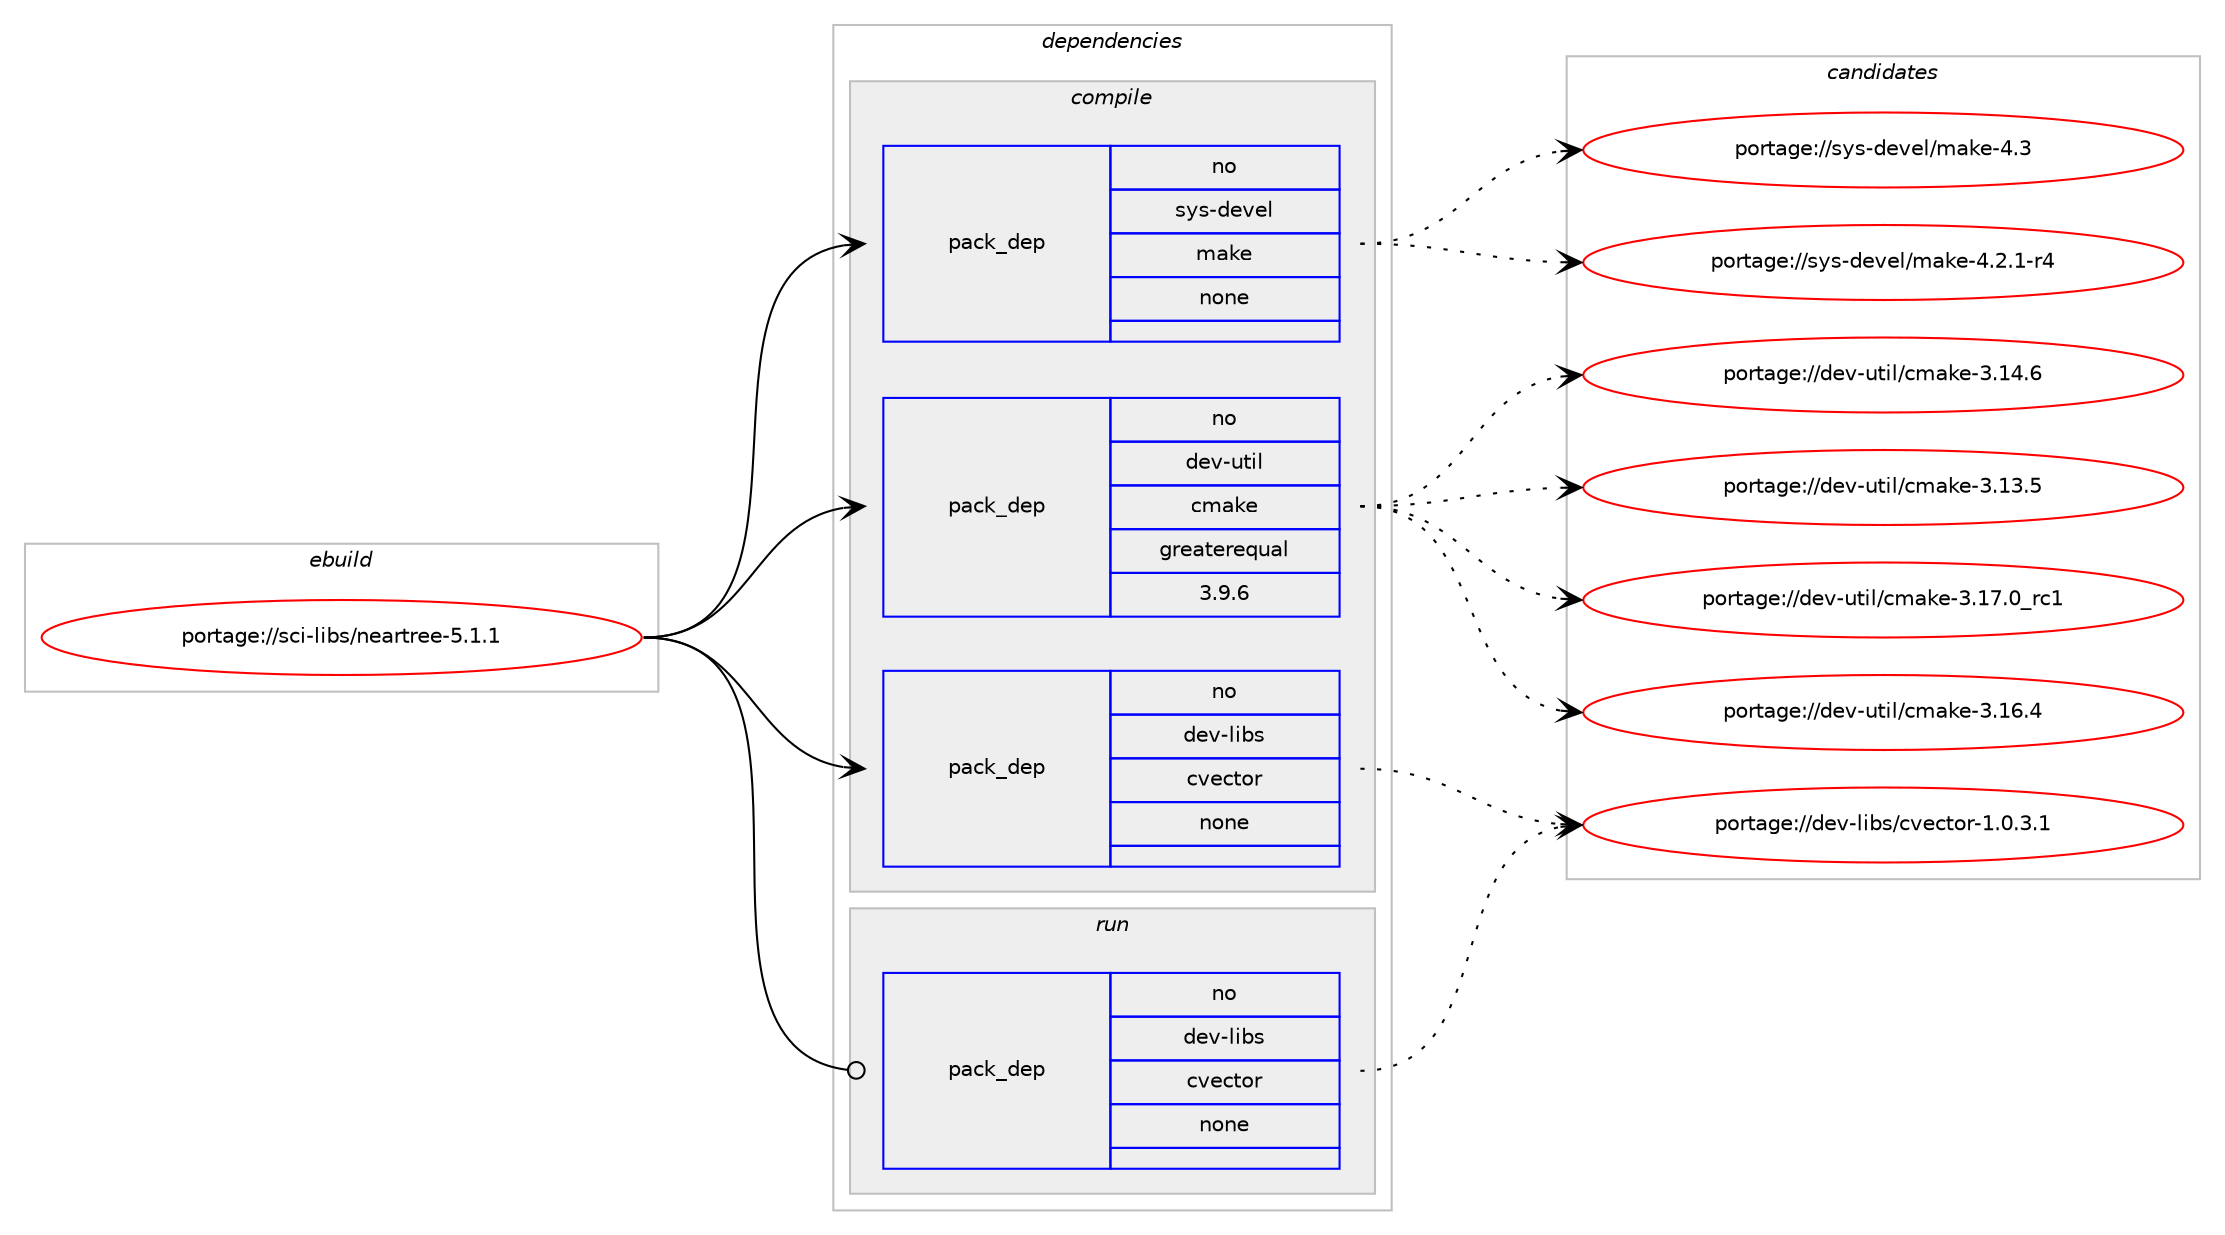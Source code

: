 digraph prolog {

# *************
# Graph options
# *************

newrank=true;
concentrate=true;
compound=true;
graph [rankdir=LR,fontname=Helvetica,fontsize=10,ranksep=1.5];#, ranksep=2.5, nodesep=0.2];
edge  [arrowhead=vee];
node  [fontname=Helvetica,fontsize=10];

# **********
# The ebuild
# **********

subgraph cluster_leftcol {
color=gray;
rank=same;
label=<<i>ebuild</i>>;
id [label="portage://sci-libs/neartree-5.1.1", color=red, width=4, href="../sci-libs/neartree-5.1.1.svg"];
}

# ****************
# The dependencies
# ****************

subgraph cluster_midcol {
color=gray;
label=<<i>dependencies</i>>;
subgraph cluster_compile {
fillcolor="#eeeeee";
style=filled;
label=<<i>compile</i>>;
subgraph pack40627 {
dependency52805 [label=<<TABLE BORDER="0" CELLBORDER="1" CELLSPACING="0" CELLPADDING="4" WIDTH="220"><TR><TD ROWSPAN="6" CELLPADDING="30">pack_dep</TD></TR><TR><TD WIDTH="110">no</TD></TR><TR><TD>dev-libs</TD></TR><TR><TD>cvector</TD></TR><TR><TD>none</TD></TR><TR><TD></TD></TR></TABLE>>, shape=none, color=blue];
}
id:e -> dependency52805:w [weight=20,style="solid",arrowhead="vee"];
subgraph pack40628 {
dependency52806 [label=<<TABLE BORDER="0" CELLBORDER="1" CELLSPACING="0" CELLPADDING="4" WIDTH="220"><TR><TD ROWSPAN="6" CELLPADDING="30">pack_dep</TD></TR><TR><TD WIDTH="110">no</TD></TR><TR><TD>dev-util</TD></TR><TR><TD>cmake</TD></TR><TR><TD>greaterequal</TD></TR><TR><TD>3.9.6</TD></TR></TABLE>>, shape=none, color=blue];
}
id:e -> dependency52806:w [weight=20,style="solid",arrowhead="vee"];
subgraph pack40629 {
dependency52807 [label=<<TABLE BORDER="0" CELLBORDER="1" CELLSPACING="0" CELLPADDING="4" WIDTH="220"><TR><TD ROWSPAN="6" CELLPADDING="30">pack_dep</TD></TR><TR><TD WIDTH="110">no</TD></TR><TR><TD>sys-devel</TD></TR><TR><TD>make</TD></TR><TR><TD>none</TD></TR><TR><TD></TD></TR></TABLE>>, shape=none, color=blue];
}
id:e -> dependency52807:w [weight=20,style="solid",arrowhead="vee"];
}
subgraph cluster_compileandrun {
fillcolor="#eeeeee";
style=filled;
label=<<i>compile and run</i>>;
}
subgraph cluster_run {
fillcolor="#eeeeee";
style=filled;
label=<<i>run</i>>;
subgraph pack40630 {
dependency52808 [label=<<TABLE BORDER="0" CELLBORDER="1" CELLSPACING="0" CELLPADDING="4" WIDTH="220"><TR><TD ROWSPAN="6" CELLPADDING="30">pack_dep</TD></TR><TR><TD WIDTH="110">no</TD></TR><TR><TD>dev-libs</TD></TR><TR><TD>cvector</TD></TR><TR><TD>none</TD></TR><TR><TD></TD></TR></TABLE>>, shape=none, color=blue];
}
id:e -> dependency52808:w [weight=20,style="solid",arrowhead="odot"];
}
}

# **************
# The candidates
# **************

subgraph cluster_choices {
rank=same;
color=gray;
label=<<i>candidates</i>>;

subgraph choice40627 {
color=black;
nodesep=1;
choice10010111845108105981154799118101991161111144549464846514649 [label="portage://dev-libs/cvector-1.0.3.1", color=red, width=4,href="../dev-libs/cvector-1.0.3.1.svg"];
dependency52805:e -> choice10010111845108105981154799118101991161111144549464846514649:w [style=dotted,weight="100"];
}
subgraph choice40628 {
color=black;
nodesep=1;
choice1001011184511711610510847991099710710145514649554648951149949 [label="portage://dev-util/cmake-3.17.0_rc1", color=red, width=4,href="../dev-util/cmake-3.17.0_rc1.svg"];
choice1001011184511711610510847991099710710145514649544652 [label="portage://dev-util/cmake-3.16.4", color=red, width=4,href="../dev-util/cmake-3.16.4.svg"];
choice1001011184511711610510847991099710710145514649524654 [label="portage://dev-util/cmake-3.14.6", color=red, width=4,href="../dev-util/cmake-3.14.6.svg"];
choice1001011184511711610510847991099710710145514649514653 [label="portage://dev-util/cmake-3.13.5", color=red, width=4,href="../dev-util/cmake-3.13.5.svg"];
dependency52806:e -> choice1001011184511711610510847991099710710145514649554648951149949:w [style=dotted,weight="100"];
dependency52806:e -> choice1001011184511711610510847991099710710145514649544652:w [style=dotted,weight="100"];
dependency52806:e -> choice1001011184511711610510847991099710710145514649524654:w [style=dotted,weight="100"];
dependency52806:e -> choice1001011184511711610510847991099710710145514649514653:w [style=dotted,weight="100"];
}
subgraph choice40629 {
color=black;
nodesep=1;
choice11512111545100101118101108471099710710145524651 [label="portage://sys-devel/make-4.3", color=red, width=4,href="../sys-devel/make-4.3.svg"];
choice1151211154510010111810110847109971071014552465046494511452 [label="portage://sys-devel/make-4.2.1-r4", color=red, width=4,href="../sys-devel/make-4.2.1-r4.svg"];
dependency52807:e -> choice11512111545100101118101108471099710710145524651:w [style=dotted,weight="100"];
dependency52807:e -> choice1151211154510010111810110847109971071014552465046494511452:w [style=dotted,weight="100"];
}
subgraph choice40630 {
color=black;
nodesep=1;
choice10010111845108105981154799118101991161111144549464846514649 [label="portage://dev-libs/cvector-1.0.3.1", color=red, width=4,href="../dev-libs/cvector-1.0.3.1.svg"];
dependency52808:e -> choice10010111845108105981154799118101991161111144549464846514649:w [style=dotted,weight="100"];
}
}

}

